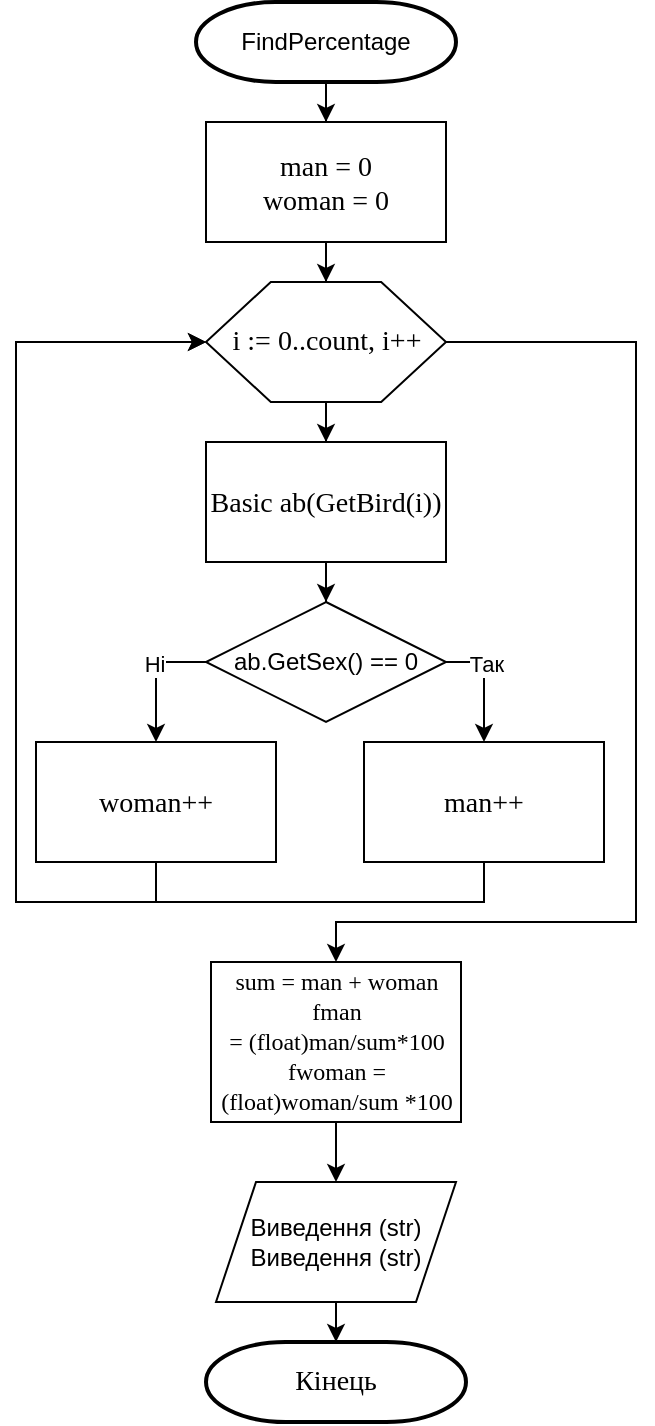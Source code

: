 <mxfile version="14.7.2" type="device" pages="2"><diagram name="Page-1" id="aPMfUpU5sbI3zK0HaNv6"><mxGraphModel dx="788" dy="552" grid="1" gridSize="10" guides="1" tooltips="1" connect="1" arrows="1" fold="1" page="1" pageScale="1" pageWidth="827" pageHeight="1169" math="0" shadow="0"><root><mxCell id="0"/><mxCell id="1" parent="0"/><mxCell id="YhiKOFLyhDwv_W1H9Qqn-15" value="" style="edgeStyle=orthogonalEdgeStyle;rounded=0;orthogonalLoop=1;jettySize=auto;html=1;" edge="1" parent="1" source="m9lKvhsX1cHP2IingL8I-6" target="YhiKOFLyhDwv_W1H9Qqn-14"><mxGeometry relative="1" as="geometry"/></mxCell><mxCell id="m9lKvhsX1cHP2IingL8I-6" value="FindPercentage" style="strokeWidth=2;html=1;shape=mxgraph.flowchart.terminator;whiteSpace=wrap;" parent="1" vertex="1"><mxGeometry x="210" y="50" width="130" height="40" as="geometry"/></mxCell><mxCell id="m9lKvhsX1cHP2IingL8I-25" value="&lt;font face=&quot;Times New Roman&quot;&gt;&lt;span style=&quot;font-size: 14px&quot;&gt;Кінець&lt;/span&gt;&lt;/font&gt;" style="strokeWidth=2;html=1;shape=mxgraph.flowchart.terminator;whiteSpace=wrap;" parent="1" vertex="1"><mxGeometry x="215" y="720" width="130" height="40" as="geometry"/></mxCell><mxCell id="YhiKOFLyhDwv_W1H9Qqn-19" value="" style="edgeStyle=orthogonalEdgeStyle;rounded=0;orthogonalLoop=1;jettySize=auto;html=1;" edge="1" parent="1" source="JNC59WM2yf73WWk78Uo7-1" target="YhiKOFLyhDwv_W1H9Qqn-18"><mxGeometry relative="1" as="geometry"/></mxCell><mxCell id="YhiKOFLyhDwv_W1H9Qqn-35" style="edgeStyle=orthogonalEdgeStyle;rounded=0;orthogonalLoop=1;jettySize=auto;html=1;entryX=0.5;entryY=0;entryDx=0;entryDy=0;" edge="1" parent="1" source="JNC59WM2yf73WWk78Uo7-1" target="YhiKOFLyhDwv_W1H9Qqn-32"><mxGeometry relative="1" as="geometry"><Array as="points"><mxPoint x="430" y="220"/><mxPoint x="430" y="510"/><mxPoint x="280" y="510"/></Array></mxGeometry></mxCell><mxCell id="JNC59WM2yf73WWk78Uo7-1" value="i := 0..count, i++" style="verticalLabelPosition=middle;verticalAlign=middle;html=1;shape=hexagon;perimeter=hexagonPerimeter2;arcSize=6;size=0.27;strokeWidth=1;fontFamily=Times New Roman;fontSize=14;align=center;labelPosition=center;" parent="1" vertex="1"><mxGeometry x="215" y="190" width="120" height="60" as="geometry"/></mxCell><mxCell id="YhiKOFLyhDwv_W1H9Qqn-16" value="" style="edgeStyle=orthogonalEdgeStyle;rounded=0;orthogonalLoop=1;jettySize=auto;html=1;" edge="1" parent="1" source="YhiKOFLyhDwv_W1H9Qqn-14" target="JNC59WM2yf73WWk78Uo7-1"><mxGeometry relative="1" as="geometry"/></mxCell><mxCell id="YhiKOFLyhDwv_W1H9Qqn-14" value="&lt;p style=&quot;margin: 0px ; font-stretch: normal ; line-height: normal ; font-size: 14px&quot;&gt;&lt;font face=&quot;Times New Roman&quot; style=&quot;font-size: 14px&quot;&gt;man = 0&lt;/font&gt;&lt;/p&gt;&lt;p style=&quot;margin: 0px ; font-stretch: normal ; line-height: normal ; font-size: 14px&quot;&gt;&lt;font face=&quot;Times New Roman&quot; style=&quot;font-size: 14px&quot;&gt;woman = 0&lt;/font&gt;&lt;/p&gt;" style="rounded=0;whiteSpace=wrap;html=1;" vertex="1" parent="1"><mxGeometry x="215" y="110" width="120" height="60" as="geometry"/></mxCell><mxCell id="YhiKOFLyhDwv_W1H9Qqn-23" style="edgeStyle=orthogonalEdgeStyle;rounded=0;orthogonalLoop=1;jettySize=auto;html=1;entryX=0.5;entryY=0;entryDx=0;entryDy=0;" edge="1" parent="1" source="YhiKOFLyhDwv_W1H9Qqn-17" target="YhiKOFLyhDwv_W1H9Qqn-22"><mxGeometry relative="1" as="geometry"><Array as="points"><mxPoint x="354" y="380"/></Array></mxGeometry></mxCell><mxCell id="YhiKOFLyhDwv_W1H9Qqn-24" value="Так" style="edgeLabel;html=1;align=center;verticalAlign=middle;resizable=0;points=[];" vertex="1" connectable="0" parent="YhiKOFLyhDwv_W1H9Qqn-23"><mxGeometry x="-0.339" y="1" relative="1" as="geometry"><mxPoint as="offset"/></mxGeometry></mxCell><mxCell id="YhiKOFLyhDwv_W1H9Qqn-25" style="edgeStyle=orthogonalEdgeStyle;rounded=0;orthogonalLoop=1;jettySize=auto;html=1;entryX=0.5;entryY=0;entryDx=0;entryDy=0;" edge="1" parent="1" source="YhiKOFLyhDwv_W1H9Qqn-17" target="YhiKOFLyhDwv_W1H9Qqn-21"><mxGeometry relative="1" as="geometry"><Array as="points"><mxPoint x="190" y="380"/></Array></mxGeometry></mxCell><mxCell id="YhiKOFLyhDwv_W1H9Qqn-26" value="Ні" style="edgeLabel;html=1;align=center;verticalAlign=middle;resizable=0;points=[];" vertex="1" connectable="0" parent="YhiKOFLyhDwv_W1H9Qqn-25"><mxGeometry x="-0.215" y="-1" relative="1" as="geometry"><mxPoint as="offset"/></mxGeometry></mxCell><mxCell id="YhiKOFLyhDwv_W1H9Qqn-17" value="ab.GetSex() == 0" style="rhombus;whiteSpace=wrap;html=1;" vertex="1" parent="1"><mxGeometry x="215" y="350" width="120" height="60" as="geometry"/></mxCell><mxCell id="YhiKOFLyhDwv_W1H9Qqn-20" value="" style="edgeStyle=orthogonalEdgeStyle;rounded=0;orthogonalLoop=1;jettySize=auto;html=1;" edge="1" parent="1" source="YhiKOFLyhDwv_W1H9Qqn-18" target="YhiKOFLyhDwv_W1H9Qqn-17"><mxGeometry relative="1" as="geometry"/></mxCell><mxCell id="YhiKOFLyhDwv_W1H9Qqn-18" value="&lt;p style=&quot;margin: 0px ; font-stretch: normal ; line-height: normal&quot;&gt;&lt;font face=&quot;Times New Roman&quot; style=&quot;font-size: 14px&quot;&gt;Basic ab(GetBird(i))&lt;/font&gt;&lt;/p&gt;" style="rounded=0;whiteSpace=wrap;html=1;" vertex="1" parent="1"><mxGeometry x="215" y="270" width="120" height="60" as="geometry"/></mxCell><mxCell id="YhiKOFLyhDwv_W1H9Qqn-31" style="edgeStyle=orthogonalEdgeStyle;rounded=0;orthogonalLoop=1;jettySize=auto;html=1;entryX=0;entryY=0.5;entryDx=0;entryDy=0;" edge="1" parent="1" source="YhiKOFLyhDwv_W1H9Qqn-21" target="JNC59WM2yf73WWk78Uo7-1"><mxGeometry relative="1" as="geometry"><Array as="points"><mxPoint x="190" y="500"/><mxPoint x="120" y="500"/><mxPoint x="120" y="220"/></Array></mxGeometry></mxCell><mxCell id="YhiKOFLyhDwv_W1H9Qqn-21" value="&lt;p style=&quot;margin: 0px ; font-stretch: normal ; line-height: normal&quot;&gt;&lt;font face=&quot;Times New Roman&quot; style=&quot;font-size: 14px&quot;&gt;woman++&lt;/font&gt;&lt;/p&gt;" style="rounded=0;whiteSpace=wrap;html=1;" vertex="1" parent="1"><mxGeometry x="130" y="420" width="120" height="60" as="geometry"/></mxCell><mxCell id="YhiKOFLyhDwv_W1H9Qqn-30" style="edgeStyle=orthogonalEdgeStyle;rounded=0;orthogonalLoop=1;jettySize=auto;html=1;entryX=0;entryY=0.5;entryDx=0;entryDy=0;" edge="1" parent="1" source="YhiKOFLyhDwv_W1H9Qqn-22" target="JNC59WM2yf73WWk78Uo7-1"><mxGeometry relative="1" as="geometry"><Array as="points"><mxPoint x="354" y="500"/><mxPoint x="120" y="500"/><mxPoint x="120" y="220"/></Array></mxGeometry></mxCell><mxCell id="YhiKOFLyhDwv_W1H9Qqn-22" value="&lt;p style=&quot;margin: 0px ; font-stretch: normal ; line-height: normal&quot;&gt;&lt;font face=&quot;Times New Roman&quot; style=&quot;font-size: 14px&quot;&gt;man++&lt;/font&gt;&lt;/p&gt;" style="rounded=0;whiteSpace=wrap;html=1;" vertex="1" parent="1"><mxGeometry x="294" y="420" width="120" height="60" as="geometry"/></mxCell><mxCell id="YhiKOFLyhDwv_W1H9Qqn-34" value="" style="edgeStyle=orthogonalEdgeStyle;rounded=0;orthogonalLoop=1;jettySize=auto;html=1;" edge="1" parent="1" source="YhiKOFLyhDwv_W1H9Qqn-32" target="YhiKOFLyhDwv_W1H9Qqn-33"><mxGeometry relative="1" as="geometry"/></mxCell><mxCell id="YhiKOFLyhDwv_W1H9Qqn-32" value="&lt;p style=&quot;margin: 0px ; font-stretch: normal ; line-height: normal&quot;&gt;&lt;font face=&quot;Times New Roman&quot; style=&quot;font-size: 12px&quot;&gt;sum = man + woman&lt;/font&gt;&lt;/p&gt;&lt;p style=&quot;margin: 0px ; font-stretch: normal ; line-height: normal&quot;&gt;&lt;font face=&quot;Times New Roman&quot; style=&quot;font-size: 12px&quot;&gt;fman =&amp;nbsp;(float)man/sum*100&lt;/font&gt;&lt;br&gt;&lt;/p&gt;&lt;p style=&quot;margin: 0px ; font-stretch: normal ; line-height: normal&quot;&gt;&lt;font face=&quot;Times New Roman&quot;&gt;fwoman = (float)woman/sum *100&lt;/font&gt;&lt;/p&gt;" style="rounded=0;whiteSpace=wrap;html=1;" vertex="1" parent="1"><mxGeometry x="217.5" y="530" width="125" height="80" as="geometry"/></mxCell><mxCell id="YhiKOFLyhDwv_W1H9Qqn-36" value="" style="edgeStyle=orthogonalEdgeStyle;rounded=0;orthogonalLoop=1;jettySize=auto;html=1;" edge="1" parent="1" source="YhiKOFLyhDwv_W1H9Qqn-33" target="m9lKvhsX1cHP2IingL8I-25"><mxGeometry relative="1" as="geometry"/></mxCell><mxCell id="YhiKOFLyhDwv_W1H9Qqn-33" value="Виведення (str)&lt;br&gt;Виведення (str)" style="shape=parallelogram;perimeter=parallelogramPerimeter;whiteSpace=wrap;html=1;fixedSize=1;" vertex="1" parent="1"><mxGeometry x="220" y="640" width="120" height="60" as="geometry"/></mxCell></root></mxGraphModel></diagram><diagram name="Страница 2" id="jKZ8ai88Ojl3T2xLVwb_"><mxGraphModel dx="946" dy="662" grid="1" gridSize="10" guides="1" tooltips="1" connect="1" arrows="1" fold="1" page="1" pageScale="1" pageWidth="827" pageHeight="1169" math="0" shadow="0"><root><mxCell id="AQ9sg2AnDLijqYYVcCZK-0"/><mxCell id="AQ9sg2AnDLijqYYVcCZK-1" parent="AQ9sg2AnDLijqYYVcCZK-0"/><mxCell id="AQ9sg2AnDLijqYYVcCZK-2" value="" style="edgeStyle=orthogonalEdgeStyle;rounded=0;orthogonalLoop=1;jettySize=auto;html=1;endArrow=classic;endFill=1;fontFamily=Times New Roman;fontSize=14;" parent="AQ9sg2AnDLijqYYVcCZK-1" source="AQ9sg2AnDLijqYYVcCZK-3" target="AQ9sg2AnDLijqYYVcCZK-7" edge="1"><mxGeometry relative="1" as="geometry"/></mxCell><mxCell id="AQ9sg2AnDLijqYYVcCZK-3" value="&lt;p style=&quot;margin: 0px ; font-stretch: normal ; font-size: 12px ; line-height: normal ; font-family: &amp;#34;helvetica neue&amp;#34;&quot;&gt;free_matrix&lt;/p&gt;" style="strokeWidth=2;html=1;shape=mxgraph.flowchart.terminator;whiteSpace=wrap;fontFamily=Times New Roman;fontSize=14;" parent="AQ9sg2AnDLijqYYVcCZK-1" vertex="1"><mxGeometry x="250" y="100" width="100" height="50" as="geometry"/></mxCell><mxCell id="AQ9sg2AnDLijqYYVcCZK-4" value="&lt;p style=&quot;margin: 0px ; font-stretch: normal ; font-size: 12px ; line-height: normal ; font-family: &amp;#34;helvetica neue&amp;#34;&quot;&gt;Кінець&lt;/p&gt;" style="strokeWidth=2;html=1;shape=mxgraph.flowchart.terminator;whiteSpace=wrap;fontFamily=Times New Roman;fontSize=14;" parent="AQ9sg2AnDLijqYYVcCZK-1" vertex="1"><mxGeometry x="250" y="570" width="100" height="50" as="geometry"/></mxCell><mxCell id="AQ9sg2AnDLijqYYVcCZK-5" value="" style="edgeStyle=orthogonalEdgeStyle;rounded=0;orthogonalLoop=1;jettySize=auto;html=1;endArrow=classic;endFill=1;fontFamily=Times New Roman;fontSize=14;" parent="AQ9sg2AnDLijqYYVcCZK-1" source="AQ9sg2AnDLijqYYVcCZK-7" target="AQ9sg2AnDLijqYYVcCZK-10" edge="1"><mxGeometry relative="1" as="geometry"/></mxCell><mxCell id="AQ9sg2AnDLijqYYVcCZK-6" style="edgeStyle=orthogonalEdgeStyle;rounded=0;orthogonalLoop=1;jettySize=auto;html=1;entryX=0.5;entryY=0;entryDx=0;entryDy=0;endArrow=classic;endFill=1;fontFamily=Times New Roman;fontSize=14;" parent="AQ9sg2AnDLijqYYVcCZK-1" source="AQ9sg2AnDLijqYYVcCZK-7" target="AQ9sg2AnDLijqYYVcCZK-14" edge="1"><mxGeometry relative="1" as="geometry"><Array as="points"><mxPoint x="410" y="210"/><mxPoint x="410" y="460"/><mxPoint x="300" y="460"/></Array></mxGeometry></mxCell><mxCell id="AQ9sg2AnDLijqYYVcCZK-7" value="i := 0..column, i++" style="verticalLabelPosition=middle;verticalAlign=middle;html=1;shape=hexagon;perimeter=hexagonPerimeter2;arcSize=6;size=0.27;strokeWidth=1;fontFamily=Times New Roman;fontSize=14;align=center;labelPosition=center;" parent="AQ9sg2AnDLijqYYVcCZK-1" vertex="1"><mxGeometry x="240" y="180" width="120" height="60" as="geometry"/></mxCell><mxCell id="AQ9sg2AnDLijqYYVcCZK-8" value="" style="edgeStyle=orthogonalEdgeStyle;rounded=0;orthogonalLoop=1;jettySize=auto;html=1;endArrow=classic;endFill=1;fontFamily=Times New Roman;fontSize=14;" parent="AQ9sg2AnDLijqYYVcCZK-1" source="AQ9sg2AnDLijqYYVcCZK-10" target="AQ9sg2AnDLijqYYVcCZK-12" edge="1"><mxGeometry relative="1" as="geometry"/></mxCell><mxCell id="AQ9sg2AnDLijqYYVcCZK-9" style="edgeStyle=orthogonalEdgeStyle;rounded=0;orthogonalLoop=1;jettySize=auto;html=1;entryX=0;entryY=0.5;entryDx=0;entryDy=0;endArrow=classic;endFill=1;fontFamily=Times New Roman;fontSize=14;" parent="AQ9sg2AnDLijqYYVcCZK-1" source="AQ9sg2AnDLijqYYVcCZK-10" target="AQ9sg2AnDLijqYYVcCZK-7" edge="1"><mxGeometry relative="1" as="geometry"><Array as="points"><mxPoint x="380" y="300"/><mxPoint x="380" y="440"/><mxPoint x="200" y="440"/><mxPoint x="200" y="210"/></Array></mxGeometry></mxCell><mxCell id="AQ9sg2AnDLijqYYVcCZK-10" value="j := 0..row, j++" style="verticalLabelPosition=middle;verticalAlign=middle;html=1;shape=hexagon;perimeter=hexagonPerimeter2;arcSize=6;size=0.27;strokeWidth=1;fontFamily=Times New Roman;fontSize=14;align=center;labelPosition=center;" parent="AQ9sg2AnDLijqYYVcCZK-1" vertex="1"><mxGeometry x="240" y="270" width="120" height="60" as="geometry"/></mxCell><mxCell id="AQ9sg2AnDLijqYYVcCZK-11" style="edgeStyle=orthogonalEdgeStyle;rounded=0;orthogonalLoop=1;jettySize=auto;html=1;entryX=0;entryY=0.5;entryDx=0;entryDy=0;endArrow=classic;endFill=1;fontFamily=Times New Roman;fontSize=14;" parent="AQ9sg2AnDLijqYYVcCZK-1" source="AQ9sg2AnDLijqYYVcCZK-12" target="AQ9sg2AnDLijqYYVcCZK-10" edge="1"><mxGeometry relative="1" as="geometry"><Array as="points"><mxPoint x="300" y="390"/><mxPoint x="220" y="390"/><mxPoint x="220" y="300"/></Array></mxGeometry></mxCell><mxCell id="AQ9sg2AnDLijqYYVcCZK-12" value="Звільнення кожного елементу двухмірного масив" style="rounded=0;whiteSpace=wrap;html=1;strokeWidth=1;fontFamily=Times New Roman;fontSize=14;" parent="AQ9sg2AnDLijqYYVcCZK-1" vertex="1"><mxGeometry x="240" y="360" width="120" height="60" as="geometry"/></mxCell><mxCell id="AQ9sg2AnDLijqYYVcCZK-13" value="" style="edgeStyle=orthogonalEdgeStyle;rounded=0;orthogonalLoop=1;jettySize=auto;html=1;endArrow=classic;endFill=1;fontFamily=Times New Roman;fontSize=14;" parent="AQ9sg2AnDLijqYYVcCZK-1" source="AQ9sg2AnDLijqYYVcCZK-14" target="AQ9sg2AnDLijqYYVcCZK-4" edge="1"><mxGeometry relative="1" as="geometry"/></mxCell><mxCell id="AQ9sg2AnDLijqYYVcCZK-14" value="Звільнення двухмірного масив" style="rounded=0;whiteSpace=wrap;html=1;strokeWidth=1;fontFamily=Times New Roman;fontSize=14;" parent="AQ9sg2AnDLijqYYVcCZK-1" vertex="1"><mxGeometry x="240" y="480" width="120" height="60" as="geometry"/></mxCell></root></mxGraphModel></diagram></mxfile>